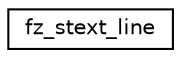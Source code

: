 digraph "Graphical Class Hierarchy"
{
 // LATEX_PDF_SIZE
  edge [fontname="Helvetica",fontsize="10",labelfontname="Helvetica",labelfontsize="10"];
  node [fontname="Helvetica",fontsize="10",shape=record];
  rankdir="LR";
  Node0 [label="fz_stext_line",height=0.2,width=0.4,color="black", fillcolor="white", style="filled",URL="$structfz__stext__line.html",tooltip=" "];
}

